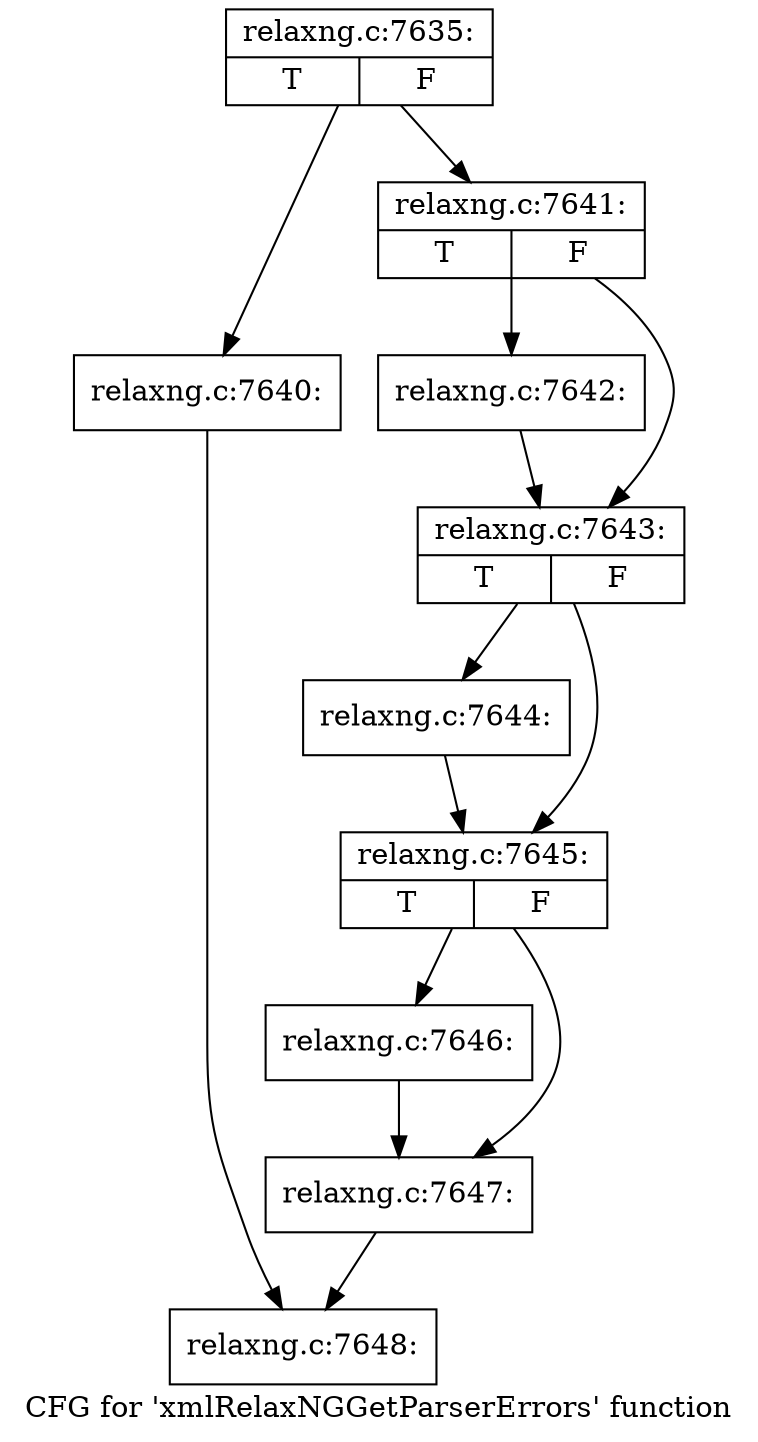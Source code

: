 digraph "CFG for 'xmlRelaxNGGetParserErrors' function" {
	label="CFG for 'xmlRelaxNGGetParserErrors' function";

	Node0x3a08b30 [shape=record,label="{relaxng.c:7635:|{<s0>T|<s1>F}}"];
	Node0x3a08b30 -> Node0x3a0a0c0;
	Node0x3a08b30 -> Node0x3a0a110;
	Node0x3a0a0c0 [shape=record,label="{relaxng.c:7640:}"];
	Node0x3a0a0c0 -> Node0x3a075b0;
	Node0x3a0a110 [shape=record,label="{relaxng.c:7641:|{<s0>T|<s1>F}}"];
	Node0x3a0a110 -> Node0x3a0a5d0;
	Node0x3a0a110 -> Node0x3a0a620;
	Node0x3a0a5d0 [shape=record,label="{relaxng.c:7642:}"];
	Node0x3a0a5d0 -> Node0x3a0a620;
	Node0x3a0a620 [shape=record,label="{relaxng.c:7643:|{<s0>T|<s1>F}}"];
	Node0x3a0a620 -> Node0x3a0ad00;
	Node0x3a0a620 -> Node0x3a0ad50;
	Node0x3a0ad00 [shape=record,label="{relaxng.c:7644:}"];
	Node0x3a0ad00 -> Node0x3a0ad50;
	Node0x3a0ad50 [shape=record,label="{relaxng.c:7645:|{<s0>T|<s1>F}}"];
	Node0x3a0ad50 -> Node0x3a0b400;
	Node0x3a0ad50 -> Node0x3a0b450;
	Node0x3a0b400 [shape=record,label="{relaxng.c:7646:}"];
	Node0x3a0b400 -> Node0x3a0b450;
	Node0x3a0b450 [shape=record,label="{relaxng.c:7647:}"];
	Node0x3a0b450 -> Node0x3a075b0;
	Node0x3a075b0 [shape=record,label="{relaxng.c:7648:}"];
}
